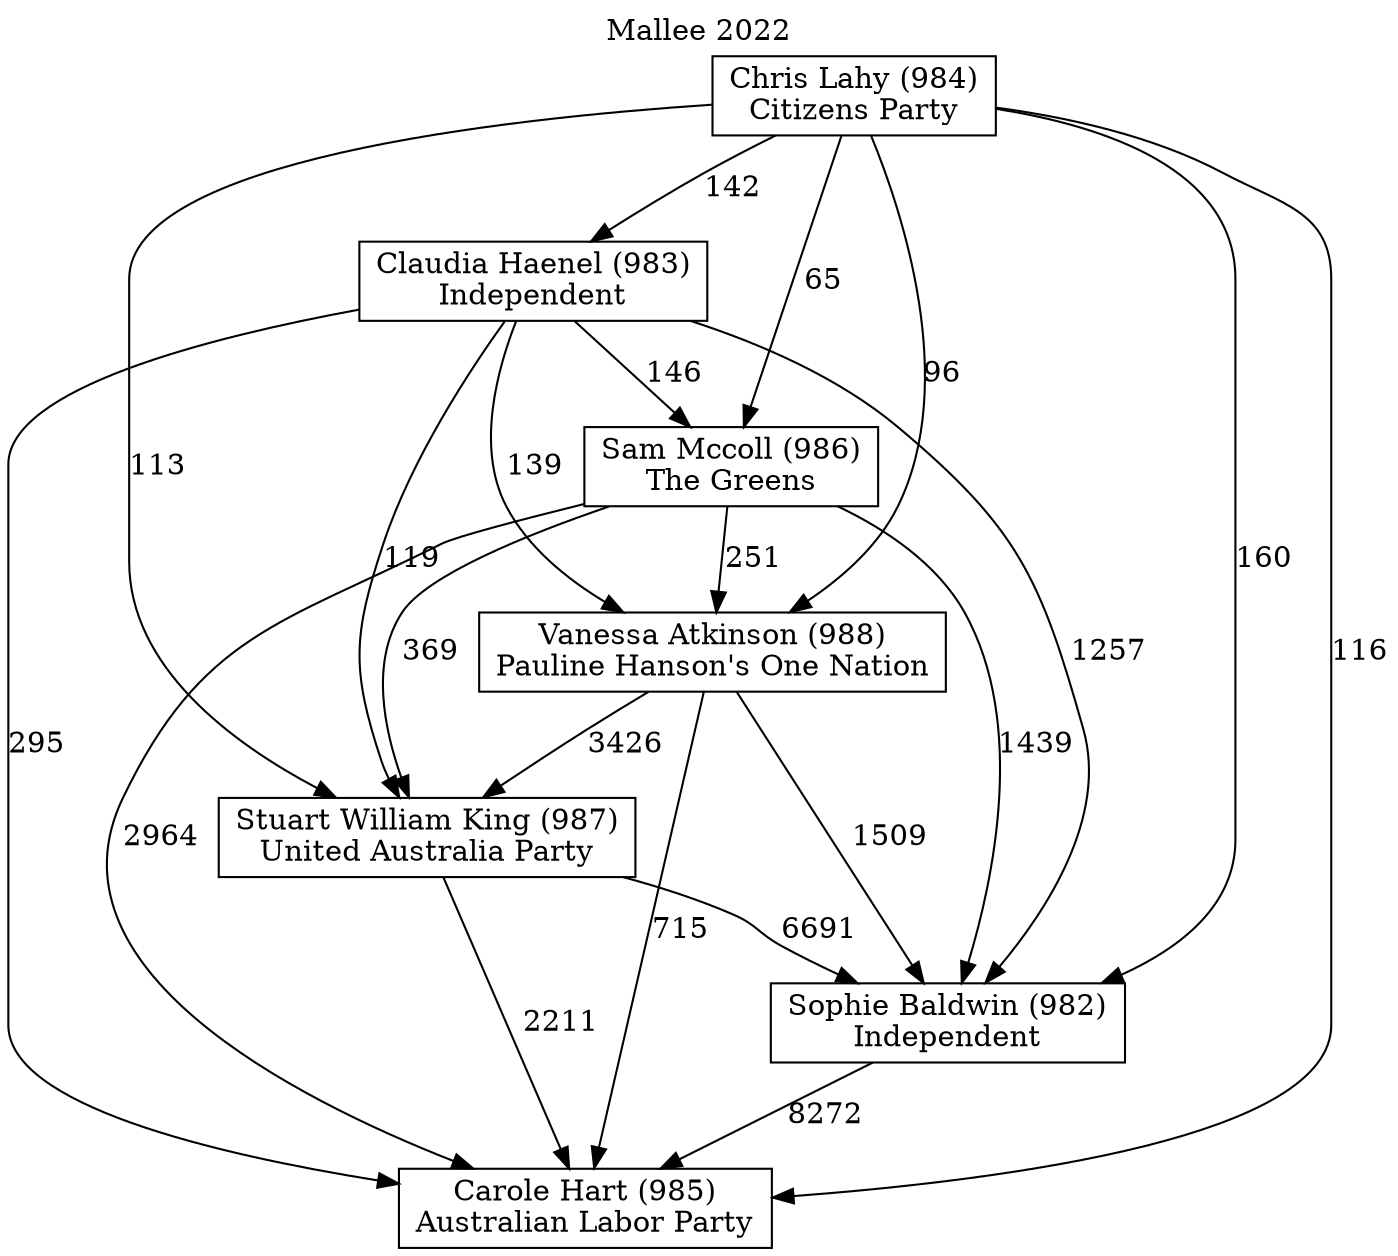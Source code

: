// House preference flow
digraph "Carole Hart (985)_Mallee_2022" {
	graph [label="Mallee 2022" labelloc=t mclimit=10]
	node [shape=box]
	"Claudia Haenel (983)" [label="Claudia Haenel (983)
Independent"]
	"Stuart William King (987)" [label="Stuart William King (987)
United Australia Party"]
	"Chris Lahy (984)" [label="Chris Lahy (984)
Citizens Party"]
	"Sam Mccoll (986)" [label="Sam Mccoll (986)
The Greens"]
	"Carole Hart (985)" [label="Carole Hart (985)
Australian Labor Party"]
	"Sophie Baldwin (982)" [label="Sophie Baldwin (982)
Independent"]
	"Vanessa Atkinson (988)" [label="Vanessa Atkinson (988)
Pauline Hanson's One Nation"]
	"Stuart William King (987)" -> "Sophie Baldwin (982)" [label=6691]
	"Sophie Baldwin (982)" -> "Carole Hart (985)" [label=8272]
	"Sam Mccoll (986)" -> "Vanessa Atkinson (988)" [label=251]
	"Vanessa Atkinson (988)" -> "Stuart William King (987)" [label=3426]
	"Stuart William King (987)" -> "Carole Hart (985)" [label=2211]
	"Chris Lahy (984)" -> "Claudia Haenel (983)" [label=142]
	"Sam Mccoll (986)" -> "Sophie Baldwin (982)" [label=1439]
	"Vanessa Atkinson (988)" -> "Sophie Baldwin (982)" [label=1509]
	"Chris Lahy (984)" -> "Sam Mccoll (986)" [label=65]
	"Claudia Haenel (983)" -> "Sam Mccoll (986)" [label=146]
	"Chris Lahy (984)" -> "Sophie Baldwin (982)" [label=160]
	"Chris Lahy (984)" -> "Vanessa Atkinson (988)" [label=96]
	"Claudia Haenel (983)" -> "Stuart William King (987)" [label=119]
	"Claudia Haenel (983)" -> "Carole Hart (985)" [label=295]
	"Vanessa Atkinson (988)" -> "Carole Hart (985)" [label=715]
	"Claudia Haenel (983)" -> "Vanessa Atkinson (988)" [label=139]
	"Chris Lahy (984)" -> "Stuart William King (987)" [label=113]
	"Sam Mccoll (986)" -> "Carole Hart (985)" [label=2964]
	"Chris Lahy (984)" -> "Carole Hart (985)" [label=116]
	"Claudia Haenel (983)" -> "Sophie Baldwin (982)" [label=1257]
	"Sam Mccoll (986)" -> "Stuart William King (987)" [label=369]
}
